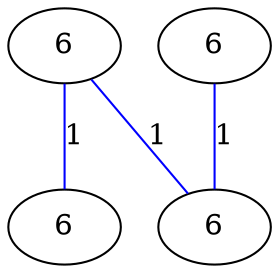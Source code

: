 graph G {
	0 [label="6"];
	1 [label="6"];
	2 [label="6"];
	3 [label="6"];
	0 -- 1 [label="1", color=blue];
	0 -- 3 [label="1", color=blue];
	2 -- 3 [label="1", color=blue];
}